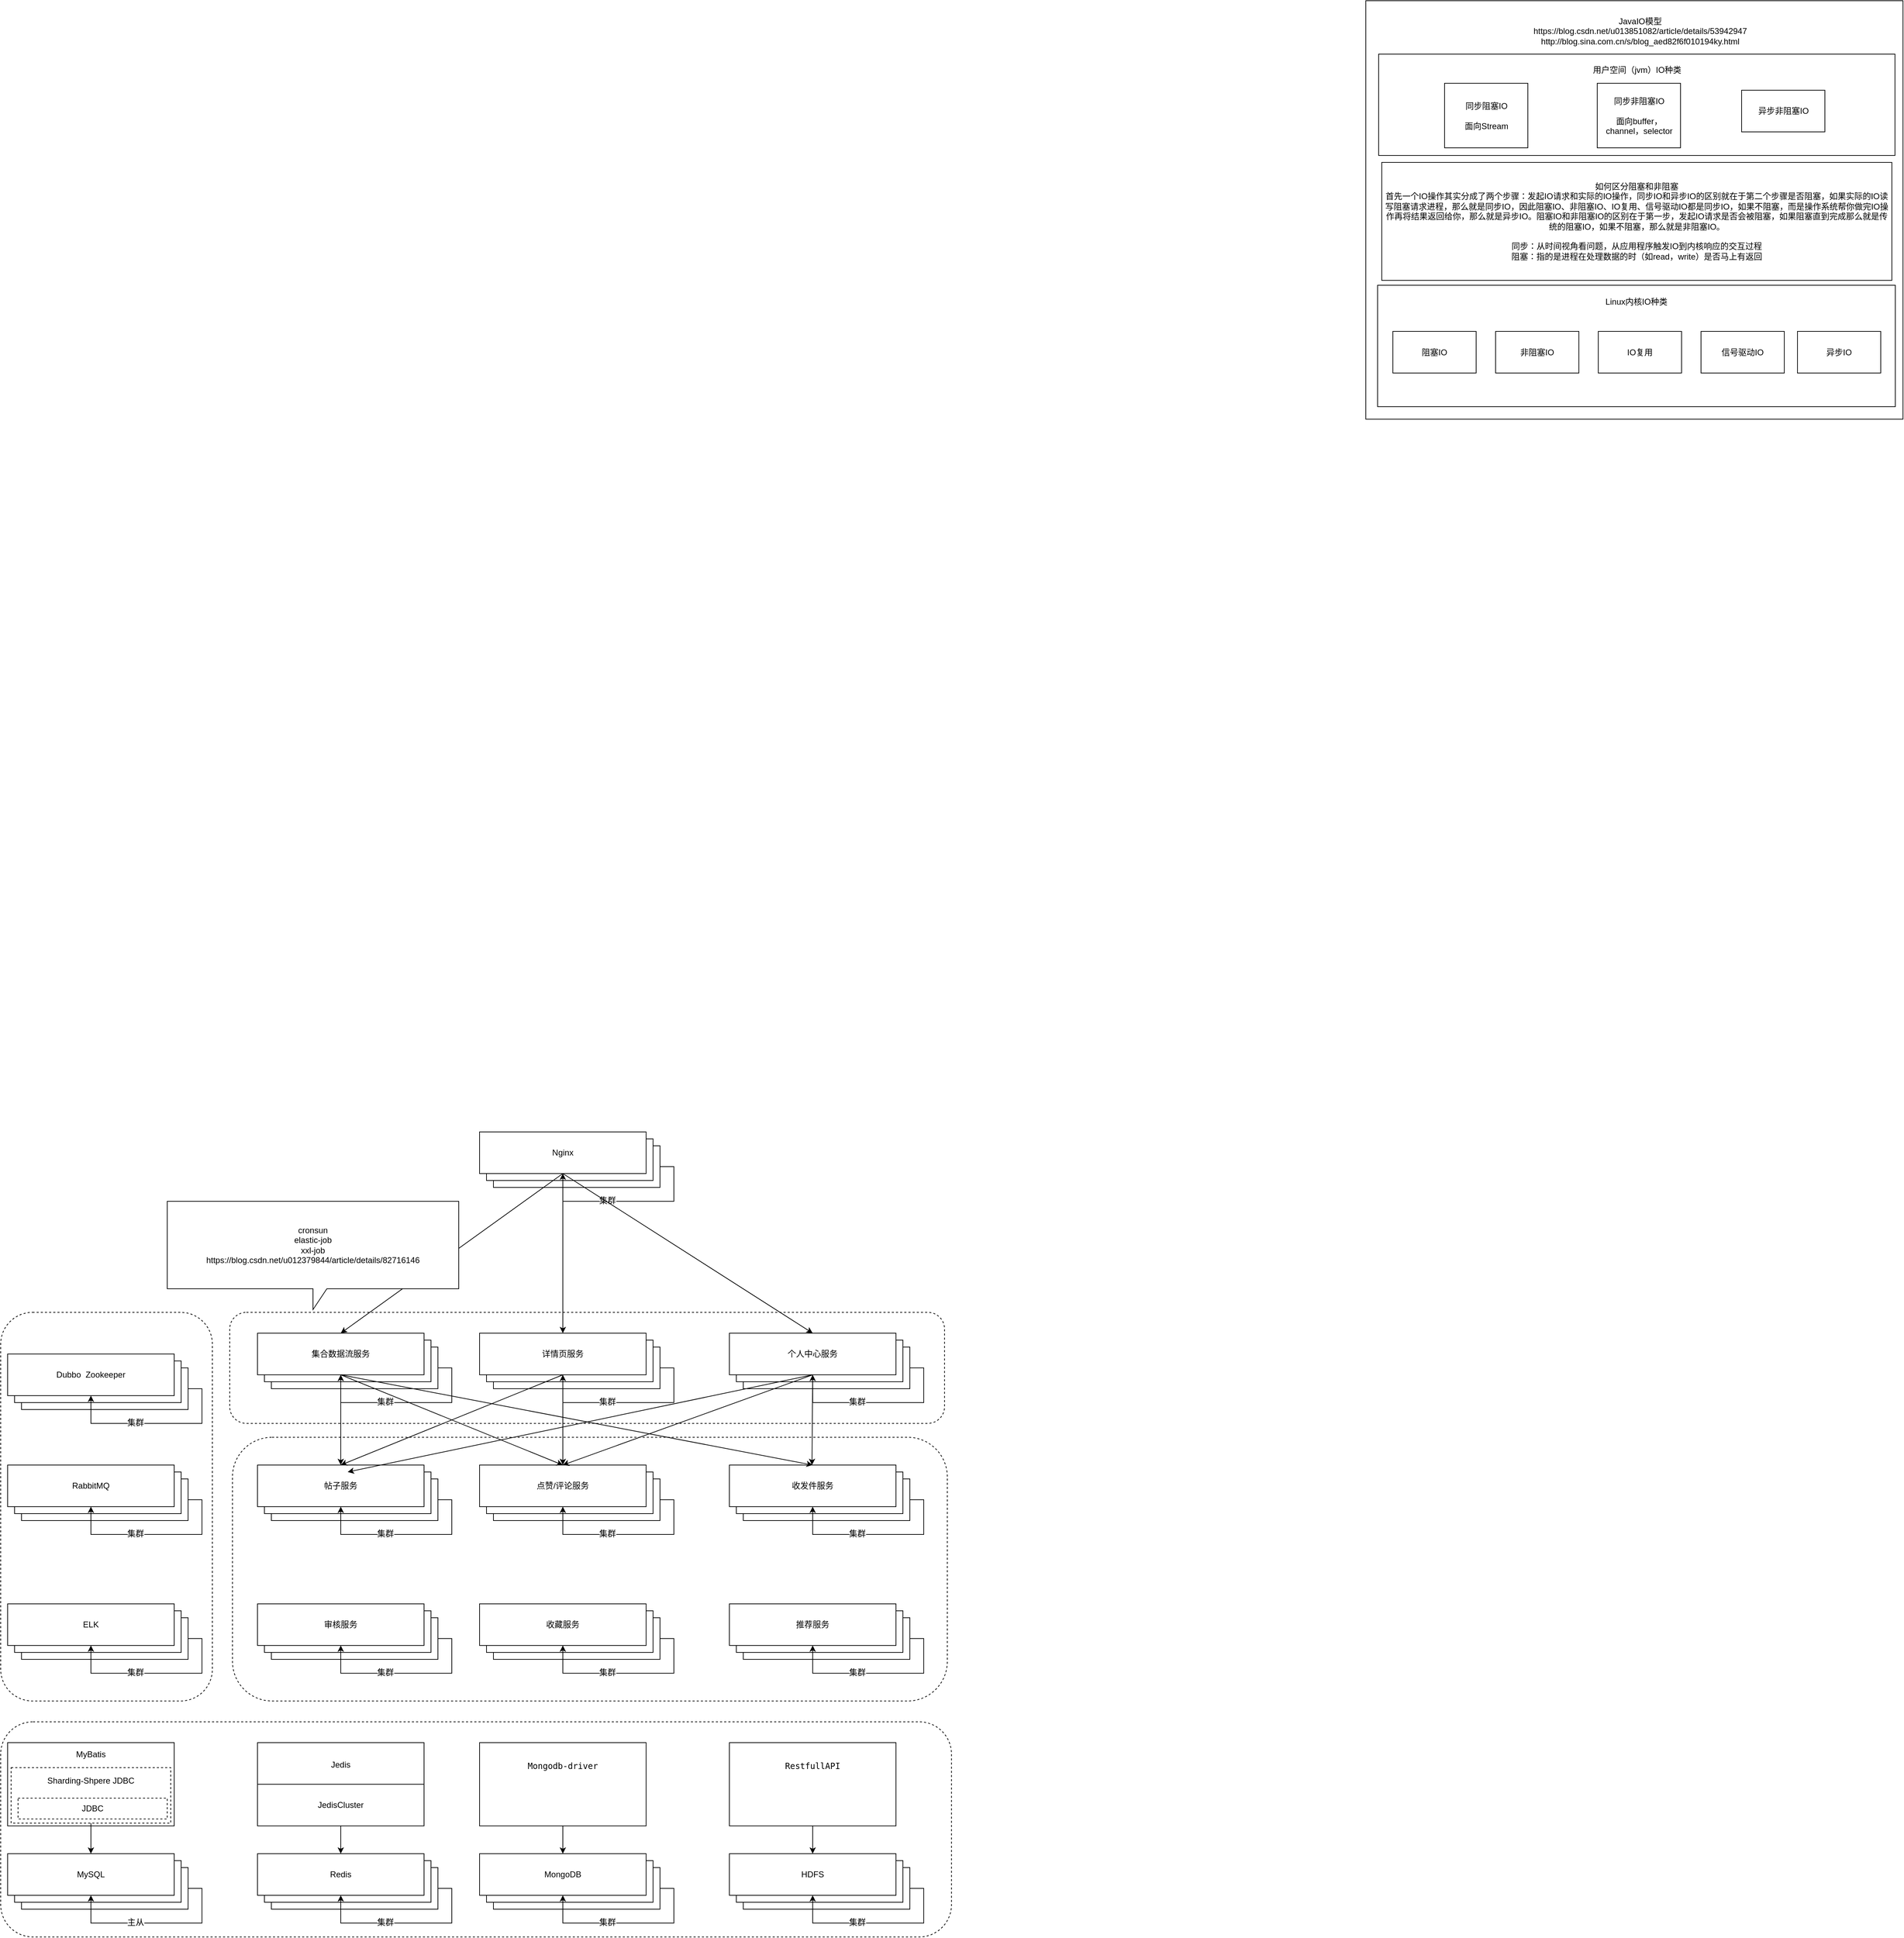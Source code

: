 <mxfile version="11.1.4" type="device"><diagram id="ErYk1C7J16shPg2j-KtX" name="Page-1"><mxGraphModel dx="1086" dy="3146" grid="1" gridSize="10" guides="1" tooltips="1" connect="1" arrows="1" fold="1" page="1" pageScale="1" pageWidth="827" pageHeight="1169" math="0" shadow="0"><root><mxCell id="0"/><mxCell id="1" parent="0"/><mxCell id="b_4ZJf_1FknoOkIlD_0T-1" value="" style="rounded=1;whiteSpace=wrap;html=1;dashed=1;" vertex="1" parent="1"><mxGeometry x="30" y="890" width="1370" height="310" as="geometry"/></mxCell><mxCell id="b_4ZJf_1FknoOkIlD_0T-2" value="" style="rounded=1;whiteSpace=wrap;html=1;dashed=1;" vertex="1" parent="1"><mxGeometry x="30" y="300" width="305" height="560" as="geometry"/></mxCell><mxCell id="b_4ZJf_1FknoOkIlD_0T-3" value="" style="rounded=1;whiteSpace=wrap;html=1;dashed=1;" vertex="1" parent="1"><mxGeometry x="364" y="480" width="1030" height="380" as="geometry"/></mxCell><mxCell id="b_4ZJf_1FknoOkIlD_0T-4" value="MyBatis&lt;br&gt;&lt;br&gt;&lt;br&gt;&lt;br&gt;&lt;br&gt;&lt;br&gt;&lt;br&gt;" style="rounded=0;whiteSpace=wrap;html=1;" vertex="1" parent="1"><mxGeometry x="40" y="920" width="240" height="120" as="geometry"/></mxCell><mxCell id="b_4ZJf_1FknoOkIlD_0T-5" value="" style="group" vertex="1" connectable="0" parent="1"><mxGeometry x="40" y="1080" width="260" height="80" as="geometry"/></mxCell><mxCell id="b_4ZJf_1FknoOkIlD_0T-6" value="" style="rounded=0;whiteSpace=wrap;html=1;" vertex="1" parent="b_4ZJf_1FknoOkIlD_0T-5"><mxGeometry x="20" y="20" width="240" height="60" as="geometry"/></mxCell><mxCell id="b_4ZJf_1FknoOkIlD_0T-7" value="" style="rounded=0;whiteSpace=wrap;html=1;" vertex="1" parent="b_4ZJf_1FknoOkIlD_0T-5"><mxGeometry x="10" y="10" width="240" height="60" as="geometry"/></mxCell><mxCell id="b_4ZJf_1FknoOkIlD_0T-8" value="MySQL&lt;br&gt;" style="rounded=0;whiteSpace=wrap;html=1;" vertex="1" parent="b_4ZJf_1FknoOkIlD_0T-5"><mxGeometry width="240" height="60" as="geometry"/></mxCell><mxCell id="b_4ZJf_1FknoOkIlD_0T-9" style="edgeStyle=orthogonalEdgeStyle;rounded=0;orthogonalLoop=1;jettySize=auto;html=1;exitX=1;exitY=0.5;exitDx=0;exitDy=0;entryX=0.5;entryY=1;entryDx=0;entryDy=0;" edge="1" parent="b_4ZJf_1FknoOkIlD_0T-5" source="b_4ZJf_1FknoOkIlD_0T-6" target="b_4ZJf_1FknoOkIlD_0T-8"><mxGeometry relative="1" as="geometry"><Array as="points"><mxPoint x="280" y="50"/><mxPoint x="280" y="100"/><mxPoint x="120" y="100"/></Array></mxGeometry></mxCell><mxCell id="b_4ZJf_1FknoOkIlD_0T-10" value="主从" style="text;html=1;resizable=0;points=[];align=center;verticalAlign=middle;labelBackgroundColor=#ffffff;" vertex="1" connectable="0" parent="b_4ZJf_1FknoOkIlD_0T-9"><mxGeometry x="0.234" y="-1" relative="1" as="geometry"><mxPoint as="offset"/></mxGeometry></mxCell><mxCell id="b_4ZJf_1FknoOkIlD_0T-11" style="edgeStyle=orthogonalEdgeStyle;rounded=0;orthogonalLoop=1;jettySize=auto;html=1;exitX=0.5;exitY=1;exitDx=0;exitDy=0;entryX=0.5;entryY=0;entryDx=0;entryDy=0;" edge="1" parent="1" source="b_4ZJf_1FknoOkIlD_0T-12" target="b_4ZJf_1FknoOkIlD_0T-8"><mxGeometry relative="1" as="geometry"/></mxCell><mxCell id="b_4ZJf_1FknoOkIlD_0T-12" value="Sharding-Shpere JDBC&lt;br&gt;&lt;br&gt;&lt;br&gt;&lt;br&gt;" style="rounded=0;whiteSpace=wrap;html=1;dashed=1;" vertex="1" parent="1"><mxGeometry x="45" y="956" width="230" height="80" as="geometry"/></mxCell><mxCell id="b_4ZJf_1FknoOkIlD_0T-13" value="" style="group" vertex="1" connectable="0" parent="1"><mxGeometry x="400" y="1080" width="260" height="80" as="geometry"/></mxCell><mxCell id="b_4ZJf_1FknoOkIlD_0T-14" value="" style="rounded=0;whiteSpace=wrap;html=1;" vertex="1" parent="b_4ZJf_1FknoOkIlD_0T-13"><mxGeometry x="20" y="20" width="240" height="60" as="geometry"/></mxCell><mxCell id="b_4ZJf_1FknoOkIlD_0T-15" value="" style="rounded=0;whiteSpace=wrap;html=1;" vertex="1" parent="b_4ZJf_1FknoOkIlD_0T-13"><mxGeometry x="10" y="10" width="240" height="60" as="geometry"/></mxCell><mxCell id="b_4ZJf_1FknoOkIlD_0T-16" value="Redis" style="rounded=0;whiteSpace=wrap;html=1;" vertex="1" parent="b_4ZJf_1FknoOkIlD_0T-13"><mxGeometry width="240" height="60" as="geometry"/></mxCell><mxCell id="b_4ZJf_1FknoOkIlD_0T-17" style="edgeStyle=orthogonalEdgeStyle;rounded=0;orthogonalLoop=1;jettySize=auto;html=1;exitX=1;exitY=0.5;exitDx=0;exitDy=0;entryX=0.5;entryY=1;entryDx=0;entryDy=0;" edge="1" parent="b_4ZJf_1FknoOkIlD_0T-13" source="b_4ZJf_1FknoOkIlD_0T-14" target="b_4ZJf_1FknoOkIlD_0T-16"><mxGeometry relative="1" as="geometry"><Array as="points"><mxPoint x="280" y="50"/><mxPoint x="280" y="100"/><mxPoint x="120" y="100"/></Array></mxGeometry></mxCell><mxCell id="b_4ZJf_1FknoOkIlD_0T-18" value="集群" style="text;html=1;resizable=0;points=[];align=center;verticalAlign=middle;labelBackgroundColor=#ffffff;" vertex="1" connectable="0" parent="b_4ZJf_1FknoOkIlD_0T-17"><mxGeometry x="0.234" y="-1" relative="1" as="geometry"><mxPoint as="offset"/></mxGeometry></mxCell><mxCell id="b_4ZJf_1FknoOkIlD_0T-19" value="" style="group" vertex="1" connectable="0" parent="1"><mxGeometry x="720" y="1080" width="260" height="80" as="geometry"/></mxCell><mxCell id="b_4ZJf_1FknoOkIlD_0T-20" value="" style="rounded=0;whiteSpace=wrap;html=1;" vertex="1" parent="b_4ZJf_1FknoOkIlD_0T-19"><mxGeometry x="20" y="20" width="240" height="60" as="geometry"/></mxCell><mxCell id="b_4ZJf_1FknoOkIlD_0T-21" value="" style="rounded=0;whiteSpace=wrap;html=1;" vertex="1" parent="b_4ZJf_1FknoOkIlD_0T-19"><mxGeometry x="10" y="10" width="240" height="60" as="geometry"/></mxCell><mxCell id="b_4ZJf_1FknoOkIlD_0T-22" value="MongoDB" style="rounded=0;whiteSpace=wrap;html=1;" vertex="1" parent="b_4ZJf_1FknoOkIlD_0T-19"><mxGeometry width="240" height="60" as="geometry"/></mxCell><mxCell id="b_4ZJf_1FknoOkIlD_0T-23" style="edgeStyle=orthogonalEdgeStyle;rounded=0;orthogonalLoop=1;jettySize=auto;html=1;exitX=1;exitY=0.5;exitDx=0;exitDy=0;entryX=0.5;entryY=1;entryDx=0;entryDy=0;" edge="1" parent="b_4ZJf_1FknoOkIlD_0T-19" source="b_4ZJf_1FknoOkIlD_0T-20" target="b_4ZJf_1FknoOkIlD_0T-22"><mxGeometry relative="1" as="geometry"><Array as="points"><mxPoint x="280" y="50"/><mxPoint x="280" y="100"/><mxPoint x="120" y="100"/></Array></mxGeometry></mxCell><mxCell id="b_4ZJf_1FknoOkIlD_0T-24" value="集群" style="text;html=1;resizable=0;points=[];align=center;verticalAlign=middle;labelBackgroundColor=#ffffff;" vertex="1" connectable="0" parent="b_4ZJf_1FknoOkIlD_0T-23"><mxGeometry x="0.234" y="-1" relative="1" as="geometry"><mxPoint as="offset"/></mxGeometry></mxCell><mxCell id="b_4ZJf_1FknoOkIlD_0T-25" style="edgeStyle=orthogonalEdgeStyle;rounded=0;orthogonalLoop=1;jettySize=auto;html=1;exitX=0.5;exitY=1;exitDx=0;exitDy=0;entryX=0.5;entryY=0;entryDx=0;entryDy=0;" edge="1" parent="1" source="b_4ZJf_1FknoOkIlD_0T-26" target="b_4ZJf_1FknoOkIlD_0T-16"><mxGeometry relative="1" as="geometry"/></mxCell><mxCell id="b_4ZJf_1FknoOkIlD_0T-26" value="Jedis&lt;br&gt;&lt;br&gt;&lt;br&gt;&lt;br&gt;&lt;br&gt;" style="rounded=0;whiteSpace=wrap;html=1;" vertex="1" parent="1"><mxGeometry x="400" y="920" width="240" height="120" as="geometry"/></mxCell><mxCell id="b_4ZJf_1FknoOkIlD_0T-27" style="edgeStyle=orthogonalEdgeStyle;rounded=0;orthogonalLoop=1;jettySize=auto;html=1;exitX=0.5;exitY=1;exitDx=0;exitDy=0;" edge="1" parent="1" source="b_4ZJf_1FknoOkIlD_0T-28" target="b_4ZJf_1FknoOkIlD_0T-22"><mxGeometry relative="1" as="geometry"/></mxCell><mxCell id="b_4ZJf_1FknoOkIlD_0T-28" value="&lt;pre&gt;Mongodb-driver&lt;/pre&gt;&lt;pre&gt;&lt;br&gt;&lt;/pre&gt;&lt;pre&gt;&lt;br&gt;&lt;/pre&gt;" style="rounded=0;whiteSpace=wrap;html=1;" vertex="1" parent="1"><mxGeometry x="720" y="920" width="240" height="120" as="geometry"/></mxCell><mxCell id="b_4ZJf_1FknoOkIlD_0T-29" value="" style="group" vertex="1" connectable="0" parent="1"><mxGeometry x="400" y="520" width="260" height="80" as="geometry"/></mxCell><mxCell id="b_4ZJf_1FknoOkIlD_0T-30" value="" style="rounded=0;whiteSpace=wrap;html=1;" vertex="1" parent="b_4ZJf_1FknoOkIlD_0T-29"><mxGeometry x="20" y="20" width="240" height="60" as="geometry"/></mxCell><mxCell id="b_4ZJf_1FknoOkIlD_0T-31" value="" style="rounded=0;whiteSpace=wrap;html=1;" vertex="1" parent="b_4ZJf_1FknoOkIlD_0T-29"><mxGeometry x="10" y="10" width="240" height="60" as="geometry"/></mxCell><mxCell id="b_4ZJf_1FknoOkIlD_0T-32" value="帖子服务" style="rounded=0;whiteSpace=wrap;html=1;" vertex="1" parent="b_4ZJf_1FknoOkIlD_0T-29"><mxGeometry width="240" height="60" as="geometry"/></mxCell><mxCell id="b_4ZJf_1FknoOkIlD_0T-33" style="edgeStyle=orthogonalEdgeStyle;rounded=0;orthogonalLoop=1;jettySize=auto;html=1;exitX=1;exitY=0.5;exitDx=0;exitDy=0;entryX=0.5;entryY=1;entryDx=0;entryDy=0;" edge="1" parent="b_4ZJf_1FknoOkIlD_0T-29" source="b_4ZJf_1FknoOkIlD_0T-30" target="b_4ZJf_1FknoOkIlD_0T-32"><mxGeometry relative="1" as="geometry"><Array as="points"><mxPoint x="280" y="50"/><mxPoint x="280" y="100"/><mxPoint x="120" y="100"/></Array></mxGeometry></mxCell><mxCell id="b_4ZJf_1FknoOkIlD_0T-34" value="集群" style="text;html=1;resizable=0;points=[];align=center;verticalAlign=middle;labelBackgroundColor=#ffffff;" vertex="1" connectable="0" parent="b_4ZJf_1FknoOkIlD_0T-33"><mxGeometry x="0.234" y="-1" relative="1" as="geometry"><mxPoint as="offset"/></mxGeometry></mxCell><mxCell id="b_4ZJf_1FknoOkIlD_0T-35" value="" style="group" vertex="1" connectable="0" parent="1"><mxGeometry x="400" y="720" width="260" height="80" as="geometry"/></mxCell><mxCell id="b_4ZJf_1FknoOkIlD_0T-36" value="" style="rounded=0;whiteSpace=wrap;html=1;" vertex="1" parent="b_4ZJf_1FknoOkIlD_0T-35"><mxGeometry x="20" y="20" width="240" height="60" as="geometry"/></mxCell><mxCell id="b_4ZJf_1FknoOkIlD_0T-37" value="" style="rounded=0;whiteSpace=wrap;html=1;" vertex="1" parent="b_4ZJf_1FknoOkIlD_0T-35"><mxGeometry x="10" y="10" width="240" height="60" as="geometry"/></mxCell><mxCell id="b_4ZJf_1FknoOkIlD_0T-38" value="审核服务" style="rounded=0;whiteSpace=wrap;html=1;" vertex="1" parent="b_4ZJf_1FknoOkIlD_0T-35"><mxGeometry width="240" height="60" as="geometry"/></mxCell><mxCell id="b_4ZJf_1FknoOkIlD_0T-39" style="edgeStyle=orthogonalEdgeStyle;rounded=0;orthogonalLoop=1;jettySize=auto;html=1;exitX=1;exitY=0.5;exitDx=0;exitDy=0;entryX=0.5;entryY=1;entryDx=0;entryDy=0;" edge="1" parent="b_4ZJf_1FknoOkIlD_0T-35" source="b_4ZJf_1FknoOkIlD_0T-36" target="b_4ZJf_1FknoOkIlD_0T-38"><mxGeometry relative="1" as="geometry"><Array as="points"><mxPoint x="280" y="50"/><mxPoint x="280" y="100"/><mxPoint x="120" y="100"/></Array></mxGeometry></mxCell><mxCell id="b_4ZJf_1FknoOkIlD_0T-40" value="集群" style="text;html=1;resizable=0;points=[];align=center;verticalAlign=middle;labelBackgroundColor=#ffffff;" vertex="1" connectable="0" parent="b_4ZJf_1FknoOkIlD_0T-39"><mxGeometry x="0.234" y="-1" relative="1" as="geometry"><mxPoint as="offset"/></mxGeometry></mxCell><mxCell id="b_4ZJf_1FknoOkIlD_0T-41" value="" style="group" vertex="1" connectable="0" parent="1"><mxGeometry x="720" y="520" width="260" height="80" as="geometry"/></mxCell><mxCell id="b_4ZJf_1FknoOkIlD_0T-42" value="" style="rounded=0;whiteSpace=wrap;html=1;" vertex="1" parent="b_4ZJf_1FknoOkIlD_0T-41"><mxGeometry x="20" y="20" width="240" height="60" as="geometry"/></mxCell><mxCell id="b_4ZJf_1FknoOkIlD_0T-43" value="" style="rounded=0;whiteSpace=wrap;html=1;" vertex="1" parent="b_4ZJf_1FknoOkIlD_0T-41"><mxGeometry x="10" y="10" width="240" height="60" as="geometry"/></mxCell><mxCell id="b_4ZJf_1FknoOkIlD_0T-44" value="点赞/评论服务" style="rounded=0;whiteSpace=wrap;html=1;" vertex="1" parent="b_4ZJf_1FknoOkIlD_0T-41"><mxGeometry width="240" height="60" as="geometry"/></mxCell><mxCell id="b_4ZJf_1FknoOkIlD_0T-45" style="edgeStyle=orthogonalEdgeStyle;rounded=0;orthogonalLoop=1;jettySize=auto;html=1;exitX=1;exitY=0.5;exitDx=0;exitDy=0;entryX=0.5;entryY=1;entryDx=0;entryDy=0;" edge="1" parent="b_4ZJf_1FknoOkIlD_0T-41" source="b_4ZJf_1FknoOkIlD_0T-42" target="b_4ZJf_1FknoOkIlD_0T-44"><mxGeometry relative="1" as="geometry"><Array as="points"><mxPoint x="280" y="50"/><mxPoint x="280" y="100"/><mxPoint x="120" y="100"/></Array></mxGeometry></mxCell><mxCell id="b_4ZJf_1FknoOkIlD_0T-46" value="集群" style="text;html=1;resizable=0;points=[];align=center;verticalAlign=middle;labelBackgroundColor=#ffffff;" vertex="1" connectable="0" parent="b_4ZJf_1FknoOkIlD_0T-45"><mxGeometry x="0.234" y="-1" relative="1" as="geometry"><mxPoint as="offset"/></mxGeometry></mxCell><mxCell id="b_4ZJf_1FknoOkIlD_0T-47" value="" style="group" vertex="1" connectable="0" parent="1"><mxGeometry x="40" y="520" width="260" height="80" as="geometry"/></mxCell><mxCell id="b_4ZJf_1FknoOkIlD_0T-48" value="" style="rounded=0;whiteSpace=wrap;html=1;" vertex="1" parent="b_4ZJf_1FknoOkIlD_0T-47"><mxGeometry x="20" y="20" width="240" height="60" as="geometry"/></mxCell><mxCell id="b_4ZJf_1FknoOkIlD_0T-49" value="" style="rounded=0;whiteSpace=wrap;html=1;" vertex="1" parent="b_4ZJf_1FknoOkIlD_0T-47"><mxGeometry x="10" y="10" width="240" height="60" as="geometry"/></mxCell><mxCell id="b_4ZJf_1FknoOkIlD_0T-50" value="RabbitMQ" style="rounded=0;whiteSpace=wrap;html=1;" vertex="1" parent="b_4ZJf_1FknoOkIlD_0T-47"><mxGeometry width="240" height="60" as="geometry"/></mxCell><mxCell id="b_4ZJf_1FknoOkIlD_0T-51" style="edgeStyle=orthogonalEdgeStyle;rounded=0;orthogonalLoop=1;jettySize=auto;html=1;exitX=1;exitY=0.5;exitDx=0;exitDy=0;entryX=0.5;entryY=1;entryDx=0;entryDy=0;" edge="1" parent="b_4ZJf_1FknoOkIlD_0T-47" source="b_4ZJf_1FknoOkIlD_0T-48" target="b_4ZJf_1FknoOkIlD_0T-50"><mxGeometry relative="1" as="geometry"><Array as="points"><mxPoint x="280" y="50"/><mxPoint x="280" y="100"/><mxPoint x="120" y="100"/></Array></mxGeometry></mxCell><mxCell id="b_4ZJf_1FknoOkIlD_0T-52" value="集群" style="text;html=1;resizable=0;points=[];align=center;verticalAlign=middle;labelBackgroundColor=#ffffff;" vertex="1" connectable="0" parent="b_4ZJf_1FknoOkIlD_0T-51"><mxGeometry x="0.234" y="-1" relative="1" as="geometry"><mxPoint as="offset"/></mxGeometry></mxCell><mxCell id="b_4ZJf_1FknoOkIlD_0T-53" value="" style="group" vertex="1" connectable="0" parent="1"><mxGeometry x="40" y="360" width="260" height="80" as="geometry"/></mxCell><mxCell id="b_4ZJf_1FknoOkIlD_0T-54" value="" style="rounded=0;whiteSpace=wrap;html=1;" vertex="1" parent="b_4ZJf_1FknoOkIlD_0T-53"><mxGeometry x="20" y="20" width="240" height="60" as="geometry"/></mxCell><mxCell id="b_4ZJf_1FknoOkIlD_0T-55" value="" style="rounded=0;whiteSpace=wrap;html=1;" vertex="1" parent="b_4ZJf_1FknoOkIlD_0T-53"><mxGeometry x="10" y="10" width="240" height="60" as="geometry"/></mxCell><mxCell id="b_4ZJf_1FknoOkIlD_0T-56" value="Dubbo &amp;nbsp;Zookeeper" style="rounded=0;whiteSpace=wrap;html=1;" vertex="1" parent="b_4ZJf_1FknoOkIlD_0T-53"><mxGeometry width="240" height="60" as="geometry"/></mxCell><mxCell id="b_4ZJf_1FknoOkIlD_0T-57" style="edgeStyle=orthogonalEdgeStyle;rounded=0;orthogonalLoop=1;jettySize=auto;html=1;exitX=1;exitY=0.5;exitDx=0;exitDy=0;entryX=0.5;entryY=1;entryDx=0;entryDy=0;" edge="1" parent="b_4ZJf_1FknoOkIlD_0T-53" source="b_4ZJf_1FknoOkIlD_0T-54" target="b_4ZJf_1FknoOkIlD_0T-56"><mxGeometry relative="1" as="geometry"><Array as="points"><mxPoint x="280" y="50"/><mxPoint x="280" y="100"/><mxPoint x="120" y="100"/></Array></mxGeometry></mxCell><mxCell id="b_4ZJf_1FknoOkIlD_0T-58" value="集群" style="text;html=1;resizable=0;points=[];align=center;verticalAlign=middle;labelBackgroundColor=#ffffff;" vertex="1" connectable="0" parent="b_4ZJf_1FknoOkIlD_0T-57"><mxGeometry x="0.234" y="-1" relative="1" as="geometry"><mxPoint as="offset"/></mxGeometry></mxCell><mxCell id="b_4ZJf_1FknoOkIlD_0T-59" value="" style="group" vertex="1" connectable="0" parent="1"><mxGeometry x="40" y="720" width="260" height="80" as="geometry"/></mxCell><mxCell id="b_4ZJf_1FknoOkIlD_0T-60" value="" style="rounded=0;whiteSpace=wrap;html=1;" vertex="1" parent="b_4ZJf_1FknoOkIlD_0T-59"><mxGeometry x="20" y="20" width="240" height="60" as="geometry"/></mxCell><mxCell id="b_4ZJf_1FknoOkIlD_0T-61" value="" style="rounded=0;whiteSpace=wrap;html=1;" vertex="1" parent="b_4ZJf_1FknoOkIlD_0T-59"><mxGeometry x="10" y="10" width="240" height="60" as="geometry"/></mxCell><mxCell id="b_4ZJf_1FknoOkIlD_0T-62" value="ELK" style="rounded=0;whiteSpace=wrap;html=1;" vertex="1" parent="b_4ZJf_1FknoOkIlD_0T-59"><mxGeometry width="240" height="60" as="geometry"/></mxCell><mxCell id="b_4ZJf_1FknoOkIlD_0T-63" style="edgeStyle=orthogonalEdgeStyle;rounded=0;orthogonalLoop=1;jettySize=auto;html=1;exitX=1;exitY=0.5;exitDx=0;exitDy=0;entryX=0.5;entryY=1;entryDx=0;entryDy=0;" edge="1" parent="b_4ZJf_1FknoOkIlD_0T-59" source="b_4ZJf_1FknoOkIlD_0T-60" target="b_4ZJf_1FknoOkIlD_0T-62"><mxGeometry relative="1" as="geometry"><Array as="points"><mxPoint x="280" y="50"/><mxPoint x="280" y="100"/><mxPoint x="120" y="100"/></Array></mxGeometry></mxCell><mxCell id="b_4ZJf_1FknoOkIlD_0T-64" value="集群" style="text;html=1;resizable=0;points=[];align=center;verticalAlign=middle;labelBackgroundColor=#ffffff;" vertex="1" connectable="0" parent="b_4ZJf_1FknoOkIlD_0T-63"><mxGeometry x="0.234" y="-1" relative="1" as="geometry"><mxPoint as="offset"/></mxGeometry></mxCell><mxCell id="b_4ZJf_1FknoOkIlD_0T-65" value="" style="group" vertex="1" connectable="0" parent="1"><mxGeometry x="720" y="40" width="260" height="80" as="geometry"/></mxCell><mxCell id="b_4ZJf_1FknoOkIlD_0T-66" value="" style="rounded=0;whiteSpace=wrap;html=1;" vertex="1" parent="b_4ZJf_1FknoOkIlD_0T-65"><mxGeometry x="20" y="20" width="240" height="60" as="geometry"/></mxCell><mxCell id="b_4ZJf_1FknoOkIlD_0T-67" value="" style="rounded=0;whiteSpace=wrap;html=1;" vertex="1" parent="b_4ZJf_1FknoOkIlD_0T-65"><mxGeometry x="10" y="10" width="240" height="60" as="geometry"/></mxCell><mxCell id="b_4ZJf_1FknoOkIlD_0T-68" value="Nginx" style="rounded=0;whiteSpace=wrap;html=1;" vertex="1" parent="b_4ZJf_1FknoOkIlD_0T-65"><mxGeometry width="240" height="60" as="geometry"/></mxCell><mxCell id="b_4ZJf_1FknoOkIlD_0T-69" style="edgeStyle=orthogonalEdgeStyle;rounded=0;orthogonalLoop=1;jettySize=auto;html=1;exitX=1;exitY=0.5;exitDx=0;exitDy=0;entryX=0.5;entryY=1;entryDx=0;entryDy=0;" edge="1" parent="b_4ZJf_1FknoOkIlD_0T-65" source="b_4ZJf_1FknoOkIlD_0T-66" target="b_4ZJf_1FknoOkIlD_0T-68"><mxGeometry relative="1" as="geometry"><Array as="points"><mxPoint x="280" y="50"/><mxPoint x="280" y="100"/><mxPoint x="120" y="100"/></Array></mxGeometry></mxCell><mxCell id="b_4ZJf_1FknoOkIlD_0T-70" value="集群" style="text;html=1;resizable=0;points=[];align=center;verticalAlign=middle;labelBackgroundColor=#ffffff;" vertex="1" connectable="0" parent="b_4ZJf_1FknoOkIlD_0T-69"><mxGeometry x="0.234" y="-1" relative="1" as="geometry"><mxPoint as="offset"/></mxGeometry></mxCell><mxCell id="b_4ZJf_1FknoOkIlD_0T-71" value="" style="group" vertex="1" connectable="0" parent="1"><mxGeometry x="1080" y="720" width="260" height="80" as="geometry"/></mxCell><mxCell id="b_4ZJf_1FknoOkIlD_0T-72" value="" style="rounded=0;whiteSpace=wrap;html=1;" vertex="1" parent="b_4ZJf_1FknoOkIlD_0T-71"><mxGeometry x="20" y="20" width="240" height="60" as="geometry"/></mxCell><mxCell id="b_4ZJf_1FknoOkIlD_0T-73" value="" style="rounded=0;whiteSpace=wrap;html=1;" vertex="1" parent="b_4ZJf_1FknoOkIlD_0T-71"><mxGeometry x="10" y="10" width="240" height="60" as="geometry"/></mxCell><mxCell id="b_4ZJf_1FknoOkIlD_0T-74" value="推荐服务" style="rounded=0;whiteSpace=wrap;html=1;" vertex="1" parent="b_4ZJf_1FknoOkIlD_0T-71"><mxGeometry width="240" height="60" as="geometry"/></mxCell><mxCell id="b_4ZJf_1FknoOkIlD_0T-75" style="edgeStyle=orthogonalEdgeStyle;rounded=0;orthogonalLoop=1;jettySize=auto;html=1;exitX=1;exitY=0.5;exitDx=0;exitDy=0;entryX=0.5;entryY=1;entryDx=0;entryDy=0;" edge="1" parent="b_4ZJf_1FknoOkIlD_0T-71" source="b_4ZJf_1FknoOkIlD_0T-72" target="b_4ZJf_1FknoOkIlD_0T-74"><mxGeometry relative="1" as="geometry"><Array as="points"><mxPoint x="280" y="50"/><mxPoint x="280" y="100"/><mxPoint x="120" y="100"/></Array></mxGeometry></mxCell><mxCell id="b_4ZJf_1FknoOkIlD_0T-76" value="集群" style="text;html=1;resizable=0;points=[];align=center;verticalAlign=middle;labelBackgroundColor=#ffffff;" vertex="1" connectable="0" parent="b_4ZJf_1FknoOkIlD_0T-75"><mxGeometry x="0.234" y="-1" relative="1" as="geometry"><mxPoint as="offset"/></mxGeometry></mxCell><mxCell id="b_4ZJf_1FknoOkIlD_0T-77" value="" style="group;fillColor=#ffffff;" vertex="1" connectable="0" parent="1"><mxGeometry x="1080" y="520" width="260" height="80" as="geometry"/></mxCell><mxCell id="b_4ZJf_1FknoOkIlD_0T-78" value="" style="rounded=0;whiteSpace=wrap;html=1;" vertex="1" parent="b_4ZJf_1FknoOkIlD_0T-77"><mxGeometry x="20" y="20" width="240" height="60" as="geometry"/></mxCell><mxCell id="b_4ZJf_1FknoOkIlD_0T-79" value="" style="rounded=0;whiteSpace=wrap;html=1;" vertex="1" parent="b_4ZJf_1FknoOkIlD_0T-77"><mxGeometry x="10" y="10" width="240" height="60" as="geometry"/></mxCell><mxCell id="b_4ZJf_1FknoOkIlD_0T-80" value="收发件服务" style="rounded=0;whiteSpace=wrap;html=1;" vertex="1" parent="b_4ZJf_1FknoOkIlD_0T-77"><mxGeometry width="240" height="60" as="geometry"/></mxCell><mxCell id="b_4ZJf_1FknoOkIlD_0T-81" style="edgeStyle=orthogonalEdgeStyle;rounded=0;orthogonalLoop=1;jettySize=auto;html=1;exitX=1;exitY=0.5;exitDx=0;exitDy=0;entryX=0.5;entryY=1;entryDx=0;entryDy=0;" edge="1" parent="b_4ZJf_1FknoOkIlD_0T-77" source="b_4ZJf_1FknoOkIlD_0T-78" target="b_4ZJf_1FknoOkIlD_0T-80"><mxGeometry relative="1" as="geometry"><Array as="points"><mxPoint x="280" y="50"/><mxPoint x="280" y="100"/><mxPoint x="120" y="100"/></Array></mxGeometry></mxCell><mxCell id="b_4ZJf_1FknoOkIlD_0T-82" value="集群" style="text;html=1;resizable=0;points=[];align=center;verticalAlign=middle;labelBackgroundColor=#ffffff;" vertex="1" connectable="0" parent="b_4ZJf_1FknoOkIlD_0T-81"><mxGeometry x="0.234" y="-1" relative="1" as="geometry"><mxPoint as="offset"/></mxGeometry></mxCell><mxCell id="b_4ZJf_1FknoOkIlD_0T-83" value="" style="group" vertex="1" connectable="0" parent="1"><mxGeometry x="1080" y="1080" width="260" height="80" as="geometry"/></mxCell><mxCell id="b_4ZJf_1FknoOkIlD_0T-84" value="" style="rounded=0;whiteSpace=wrap;html=1;" vertex="1" parent="b_4ZJf_1FknoOkIlD_0T-83"><mxGeometry x="20" y="20" width="240" height="60" as="geometry"/></mxCell><mxCell id="b_4ZJf_1FknoOkIlD_0T-85" value="" style="rounded=0;whiteSpace=wrap;html=1;" vertex="1" parent="b_4ZJf_1FknoOkIlD_0T-83"><mxGeometry x="10" y="10" width="240" height="60" as="geometry"/></mxCell><mxCell id="b_4ZJf_1FknoOkIlD_0T-86" value="HDFS" style="rounded=0;whiteSpace=wrap;html=1;" vertex="1" parent="b_4ZJf_1FknoOkIlD_0T-83"><mxGeometry width="240" height="60" as="geometry"/></mxCell><mxCell id="b_4ZJf_1FknoOkIlD_0T-87" style="edgeStyle=orthogonalEdgeStyle;rounded=0;orthogonalLoop=1;jettySize=auto;html=1;exitX=1;exitY=0.5;exitDx=0;exitDy=0;entryX=0.5;entryY=1;entryDx=0;entryDy=0;" edge="1" parent="b_4ZJf_1FknoOkIlD_0T-83" source="b_4ZJf_1FknoOkIlD_0T-84" target="b_4ZJf_1FknoOkIlD_0T-86"><mxGeometry relative="1" as="geometry"><Array as="points"><mxPoint x="280" y="50"/><mxPoint x="280" y="100"/><mxPoint x="120" y="100"/></Array></mxGeometry></mxCell><mxCell id="b_4ZJf_1FknoOkIlD_0T-88" value="集群" style="text;html=1;resizable=0;points=[];align=center;verticalAlign=middle;labelBackgroundColor=#ffffff;" vertex="1" connectable="0" parent="b_4ZJf_1FknoOkIlD_0T-87"><mxGeometry x="0.234" y="-1" relative="1" as="geometry"><mxPoint as="offset"/></mxGeometry></mxCell><mxCell id="b_4ZJf_1FknoOkIlD_0T-89" style="edgeStyle=orthogonalEdgeStyle;rounded=0;orthogonalLoop=1;jettySize=auto;html=1;exitX=0.5;exitY=1;exitDx=0;exitDy=0;entryX=0.5;entryY=0;entryDx=0;entryDy=0;" edge="1" parent="1" source="b_4ZJf_1FknoOkIlD_0T-90" target="b_4ZJf_1FknoOkIlD_0T-86"><mxGeometry relative="1" as="geometry"/></mxCell><mxCell id="b_4ZJf_1FknoOkIlD_0T-90" value="&lt;pre&gt;RestfullAPI&lt;/pre&gt;&lt;pre&gt;&lt;br&gt;&lt;/pre&gt;&lt;pre&gt;&lt;br&gt;&lt;/pre&gt;" style="rounded=0;whiteSpace=wrap;html=1;" vertex="1" parent="1"><mxGeometry x="1080" y="920" width="240" height="120" as="geometry"/></mxCell><mxCell id="b_4ZJf_1FknoOkIlD_0T-91" value="" style="group" vertex="1" connectable="0" parent="1"><mxGeometry x="720" y="720" width="260" height="80" as="geometry"/></mxCell><mxCell id="b_4ZJf_1FknoOkIlD_0T-92" value="" style="rounded=0;whiteSpace=wrap;html=1;" vertex="1" parent="b_4ZJf_1FknoOkIlD_0T-91"><mxGeometry x="20" y="20" width="240" height="60" as="geometry"/></mxCell><mxCell id="b_4ZJf_1FknoOkIlD_0T-93" value="" style="rounded=0;whiteSpace=wrap;html=1;" vertex="1" parent="b_4ZJf_1FknoOkIlD_0T-91"><mxGeometry x="10" y="10" width="240" height="60" as="geometry"/></mxCell><mxCell id="b_4ZJf_1FknoOkIlD_0T-94" value="收藏服务" style="rounded=0;whiteSpace=wrap;html=1;" vertex="1" parent="b_4ZJf_1FknoOkIlD_0T-91"><mxGeometry width="240" height="60" as="geometry"/></mxCell><mxCell id="b_4ZJf_1FknoOkIlD_0T-95" style="edgeStyle=orthogonalEdgeStyle;rounded=0;orthogonalLoop=1;jettySize=auto;html=1;exitX=1;exitY=0.5;exitDx=0;exitDy=0;entryX=0.5;entryY=1;entryDx=0;entryDy=0;" edge="1" parent="b_4ZJf_1FknoOkIlD_0T-91" source="b_4ZJf_1FknoOkIlD_0T-92" target="b_4ZJf_1FknoOkIlD_0T-94"><mxGeometry relative="1" as="geometry"><Array as="points"><mxPoint x="280" y="50"/><mxPoint x="280" y="100"/><mxPoint x="120" y="100"/></Array></mxGeometry></mxCell><mxCell id="b_4ZJf_1FknoOkIlD_0T-96" value="集群" style="text;html=1;resizable=0;points=[];align=center;verticalAlign=middle;labelBackgroundColor=#ffffff;" vertex="1" connectable="0" parent="b_4ZJf_1FknoOkIlD_0T-95"><mxGeometry x="0.234" y="-1" relative="1" as="geometry"><mxPoint as="offset"/></mxGeometry></mxCell><mxCell id="b_4ZJf_1FknoOkIlD_0T-97" value="" style="rounded=1;whiteSpace=wrap;html=1;dashed=1;" vertex="1" parent="1"><mxGeometry x="360" y="300" width="1030" height="160" as="geometry"/></mxCell><mxCell id="b_4ZJf_1FknoOkIlD_0T-98" value="" style="group" vertex="1" connectable="0" parent="1"><mxGeometry x="400" y="330" width="260" height="80" as="geometry"/></mxCell><mxCell id="b_4ZJf_1FknoOkIlD_0T-99" value="" style="rounded=0;whiteSpace=wrap;html=1;" vertex="1" parent="b_4ZJf_1FknoOkIlD_0T-98"><mxGeometry x="20" y="20" width="240" height="60" as="geometry"/></mxCell><mxCell id="b_4ZJf_1FknoOkIlD_0T-100" value="" style="rounded=0;whiteSpace=wrap;html=1;" vertex="1" parent="b_4ZJf_1FknoOkIlD_0T-98"><mxGeometry x="10" y="10" width="240" height="60" as="geometry"/></mxCell><mxCell id="b_4ZJf_1FknoOkIlD_0T-101" value="集合数据流服务" style="rounded=0;whiteSpace=wrap;html=1;" vertex="1" parent="b_4ZJf_1FknoOkIlD_0T-98"><mxGeometry width="240" height="60" as="geometry"/></mxCell><mxCell id="b_4ZJf_1FknoOkIlD_0T-102" style="edgeStyle=orthogonalEdgeStyle;rounded=0;orthogonalLoop=1;jettySize=auto;html=1;exitX=1;exitY=0.5;exitDx=0;exitDy=0;entryX=0.5;entryY=1;entryDx=0;entryDy=0;" edge="1" parent="b_4ZJf_1FknoOkIlD_0T-98" source="b_4ZJf_1FknoOkIlD_0T-99" target="b_4ZJf_1FknoOkIlD_0T-101"><mxGeometry relative="1" as="geometry"><Array as="points"><mxPoint x="280" y="50"/><mxPoint x="280" y="100"/><mxPoint x="120" y="100"/></Array></mxGeometry></mxCell><mxCell id="b_4ZJf_1FknoOkIlD_0T-103" value="集群" style="text;html=1;resizable=0;points=[];align=center;verticalAlign=middle;labelBackgroundColor=#ffffff;" vertex="1" connectable="0" parent="b_4ZJf_1FknoOkIlD_0T-102"><mxGeometry x="0.234" y="-1" relative="1" as="geometry"><mxPoint as="offset"/></mxGeometry></mxCell><mxCell id="b_4ZJf_1FknoOkIlD_0T-104" value="" style="group" vertex="1" connectable="0" parent="1"><mxGeometry x="720" y="330" width="260" height="80" as="geometry"/></mxCell><mxCell id="b_4ZJf_1FknoOkIlD_0T-105" value="" style="rounded=0;whiteSpace=wrap;html=1;" vertex="1" parent="b_4ZJf_1FknoOkIlD_0T-104"><mxGeometry x="20" y="20" width="240" height="60" as="geometry"/></mxCell><mxCell id="b_4ZJf_1FknoOkIlD_0T-106" value="" style="rounded=0;whiteSpace=wrap;html=1;" vertex="1" parent="b_4ZJf_1FknoOkIlD_0T-104"><mxGeometry x="10" y="10" width="240" height="60" as="geometry"/></mxCell><mxCell id="b_4ZJf_1FknoOkIlD_0T-107" value="详情页服务" style="rounded=0;whiteSpace=wrap;html=1;" vertex="1" parent="b_4ZJf_1FknoOkIlD_0T-104"><mxGeometry width="240" height="60" as="geometry"/></mxCell><mxCell id="b_4ZJf_1FknoOkIlD_0T-108" style="edgeStyle=orthogonalEdgeStyle;rounded=0;orthogonalLoop=1;jettySize=auto;html=1;exitX=1;exitY=0.5;exitDx=0;exitDy=0;entryX=0.5;entryY=1;entryDx=0;entryDy=0;" edge="1" parent="b_4ZJf_1FknoOkIlD_0T-104" source="b_4ZJf_1FknoOkIlD_0T-105" target="b_4ZJf_1FknoOkIlD_0T-107"><mxGeometry relative="1" as="geometry"><Array as="points"><mxPoint x="280" y="50"/><mxPoint x="280" y="100"/><mxPoint x="120" y="100"/></Array></mxGeometry></mxCell><mxCell id="b_4ZJf_1FknoOkIlD_0T-109" value="集群" style="text;html=1;resizable=0;points=[];align=center;verticalAlign=middle;labelBackgroundColor=#ffffff;" vertex="1" connectable="0" parent="b_4ZJf_1FknoOkIlD_0T-108"><mxGeometry x="0.234" y="-1" relative="1" as="geometry"><mxPoint as="offset"/></mxGeometry></mxCell><mxCell id="b_4ZJf_1FknoOkIlD_0T-110" value="" style="group" vertex="1" connectable="0" parent="1"><mxGeometry x="1080" y="330" width="260" height="80" as="geometry"/></mxCell><mxCell id="b_4ZJf_1FknoOkIlD_0T-111" value="" style="rounded=0;whiteSpace=wrap;html=1;" vertex="1" parent="b_4ZJf_1FknoOkIlD_0T-110"><mxGeometry x="20" y="20" width="240" height="60" as="geometry"/></mxCell><mxCell id="b_4ZJf_1FknoOkIlD_0T-112" value="" style="rounded=0;whiteSpace=wrap;html=1;" vertex="1" parent="b_4ZJf_1FknoOkIlD_0T-110"><mxGeometry x="10" y="10" width="240" height="60" as="geometry"/></mxCell><mxCell id="b_4ZJf_1FknoOkIlD_0T-113" value="个人中心服务" style="rounded=0;whiteSpace=wrap;html=1;" vertex="1" parent="b_4ZJf_1FknoOkIlD_0T-110"><mxGeometry width="240" height="60" as="geometry"/></mxCell><mxCell id="b_4ZJf_1FknoOkIlD_0T-114" style="edgeStyle=orthogonalEdgeStyle;rounded=0;orthogonalLoop=1;jettySize=auto;html=1;exitX=1;exitY=0.5;exitDx=0;exitDy=0;entryX=0.5;entryY=1;entryDx=0;entryDy=0;" edge="1" parent="b_4ZJf_1FknoOkIlD_0T-110" source="b_4ZJf_1FknoOkIlD_0T-111" target="b_4ZJf_1FknoOkIlD_0T-113"><mxGeometry relative="1" as="geometry"><Array as="points"><mxPoint x="280" y="50"/><mxPoint x="280" y="100"/><mxPoint x="120" y="100"/></Array></mxGeometry></mxCell><mxCell id="b_4ZJf_1FknoOkIlD_0T-115" value="集群" style="text;html=1;resizable=0;points=[];align=center;verticalAlign=middle;labelBackgroundColor=#ffffff;" vertex="1" connectable="0" parent="b_4ZJf_1FknoOkIlD_0T-114"><mxGeometry x="0.234" y="-1" relative="1" as="geometry"><mxPoint as="offset"/></mxGeometry></mxCell><mxCell id="b_4ZJf_1FknoOkIlD_0T-116" value="" style="endArrow=classic;html=1;entryX=0.5;entryY=0;entryDx=0;entryDy=0;" edge="1" parent="b_4ZJf_1FknoOkIlD_0T-110"><mxGeometry width="50" height="50" relative="1" as="geometry"><mxPoint x="120" y="60" as="sourcePoint"/><mxPoint x="119" y="190" as="targetPoint"/></mxGeometry></mxCell><mxCell id="b_4ZJf_1FknoOkIlD_0T-117" value="" style="endArrow=classic;html=1;exitX=0.5;exitY=1;exitDx=0;exitDy=0;entryX=0.5;entryY=0;entryDx=0;entryDy=0;" edge="1" parent="1" source="b_4ZJf_1FknoOkIlD_0T-68" target="b_4ZJf_1FknoOkIlD_0T-101"><mxGeometry width="50" height="50" relative="1" as="geometry"><mxPoint x="460" y="220" as="sourcePoint"/><mxPoint x="510" y="170" as="targetPoint"/></mxGeometry></mxCell><mxCell id="b_4ZJf_1FknoOkIlD_0T-118" value="" style="endArrow=classic;html=1;exitX=0.5;exitY=1;exitDx=0;exitDy=0;entryX=0.5;entryY=0;entryDx=0;entryDy=0;" edge="1" parent="1" source="b_4ZJf_1FknoOkIlD_0T-68" target="b_4ZJf_1FknoOkIlD_0T-107"><mxGeometry width="50" height="50" relative="1" as="geometry"><mxPoint x="850" y="110" as="sourcePoint"/><mxPoint x="530" y="340" as="targetPoint"/></mxGeometry></mxCell><mxCell id="b_4ZJf_1FknoOkIlD_0T-119" value="" style="endArrow=classic;html=1;exitX=0.5;exitY=1;exitDx=0;exitDy=0;entryX=0.5;entryY=0;entryDx=0;entryDy=0;" edge="1" parent="1" source="b_4ZJf_1FknoOkIlD_0T-68" target="b_4ZJf_1FknoOkIlD_0T-113"><mxGeometry width="50" height="50" relative="1" as="geometry"><mxPoint x="850" y="110" as="sourcePoint"/><mxPoint x="850" y="340" as="targetPoint"/></mxGeometry></mxCell><mxCell id="b_4ZJf_1FknoOkIlD_0T-120" value="" style="endArrow=classic;html=1;exitX=0.5;exitY=1;exitDx=0;exitDy=0;entryX=0.5;entryY=0;entryDx=0;entryDy=0;" edge="1" parent="1" source="b_4ZJf_1FknoOkIlD_0T-101" target="b_4ZJf_1FknoOkIlD_0T-32"><mxGeometry width="50" height="50" relative="1" as="geometry"><mxPoint x="850" y="110" as="sourcePoint"/><mxPoint x="530" y="340" as="targetPoint"/></mxGeometry></mxCell><mxCell id="b_4ZJf_1FknoOkIlD_0T-121" value="" style="endArrow=classic;html=1;exitX=0.5;exitY=1;exitDx=0;exitDy=0;entryX=0.5;entryY=0;entryDx=0;entryDy=0;" edge="1" parent="1"><mxGeometry width="50" height="50" relative="1" as="geometry"><mxPoint x="840" y="390" as="sourcePoint"/><mxPoint x="840" y="520" as="targetPoint"/></mxGeometry></mxCell><mxCell id="b_4ZJf_1FknoOkIlD_0T-122" value="" style="endArrow=classic;html=1;entryX=0.5;entryY=0;entryDx=0;entryDy=0;" edge="1" parent="1" target="b_4ZJf_1FknoOkIlD_0T-44"><mxGeometry width="50" height="50" relative="1" as="geometry"><mxPoint x="520" y="390" as="sourcePoint"/><mxPoint x="530" y="530" as="targetPoint"/></mxGeometry></mxCell><mxCell id="b_4ZJf_1FknoOkIlD_0T-123" value="" style="endArrow=classic;html=1;entryX=0.5;entryY=0;entryDx=0;entryDy=0;exitX=0.5;exitY=1;exitDx=0;exitDy=0;" edge="1" parent="1" source="b_4ZJf_1FknoOkIlD_0T-101" target="b_4ZJf_1FknoOkIlD_0T-80"><mxGeometry width="50" height="50" relative="1" as="geometry"><mxPoint x="530" y="400" as="sourcePoint"/><mxPoint x="850" y="530" as="targetPoint"/></mxGeometry></mxCell><mxCell id="b_4ZJf_1FknoOkIlD_0T-124" value="" style="endArrow=classic;html=1;entryX=0.5;entryY=0;entryDx=0;entryDy=0;exitX=0.5;exitY=1;exitDx=0;exitDy=0;" edge="1" parent="1" source="b_4ZJf_1FknoOkIlD_0T-107" target="b_4ZJf_1FknoOkIlD_0T-32"><mxGeometry width="50" height="50" relative="1" as="geometry"><mxPoint x="530" y="400" as="sourcePoint"/><mxPoint x="850" y="530" as="targetPoint"/></mxGeometry></mxCell><mxCell id="b_4ZJf_1FknoOkIlD_0T-125" value="" style="endArrow=classic;html=1;entryX=0.5;entryY=0;entryDx=0;entryDy=0;exitX=0.5;exitY=1;exitDx=0;exitDy=0;" edge="1" parent="1" source="b_4ZJf_1FknoOkIlD_0T-113"><mxGeometry width="50" height="50" relative="1" as="geometry"><mxPoint x="850" y="400" as="sourcePoint"/><mxPoint x="530" y="530" as="targetPoint"/></mxGeometry></mxCell><mxCell id="b_4ZJf_1FknoOkIlD_0T-126" value="" style="endArrow=classic;html=1;entryX=0.5;entryY=0;entryDx=0;entryDy=0;exitX=0.5;exitY=1;exitDx=0;exitDy=0;" edge="1" parent="1" source="b_4ZJf_1FknoOkIlD_0T-113" target="b_4ZJf_1FknoOkIlD_0T-44"><mxGeometry width="50" height="50" relative="1" as="geometry"><mxPoint x="1210" y="400" as="sourcePoint"/><mxPoint x="540" y="540" as="targetPoint"/></mxGeometry></mxCell><mxCell id="b_4ZJf_1FknoOkIlD_0T-127" value="JedisCluster" style="rounded=0;whiteSpace=wrap;html=1;align=center;" vertex="1" parent="1"><mxGeometry x="400" y="980" width="240" height="60" as="geometry"/></mxCell><mxCell id="b_4ZJf_1FknoOkIlD_0T-128" value="cronsun&lt;br&gt;elastic-job&lt;br&gt;xxl-job&lt;br&gt;https://blog.csdn.net/u012379844/article/details/82716146&lt;br&gt;" style="shape=callout;whiteSpace=wrap;html=1;perimeter=calloutPerimeter;align=center;" vertex="1" parent="1"><mxGeometry x="270" y="140" width="420" height="156" as="geometry"/></mxCell><mxCell id="b_4ZJf_1FknoOkIlD_0T-129" value="JDBC&lt;br&gt;" style="rounded=0;whiteSpace=wrap;html=1;dashed=1;" vertex="1" parent="1"><mxGeometry x="55" y="1000" width="215" height="30" as="geometry"/></mxCell><mxCell id="b_4ZJf_1FknoOkIlD_0T-130" value="" style="group" vertex="1" connectable="0" parent="1"><mxGeometry x="1997" y="-1590" width="774" height="603" as="geometry"/></mxCell><mxCell id="b_4ZJf_1FknoOkIlD_0T-131" value="&lt;br&gt;&lt;br&gt;&lt;br&gt;" style="rounded=0;whiteSpace=wrap;html=1;" vertex="1" parent="b_4ZJf_1FknoOkIlD_0T-130"><mxGeometry width="774" height="603" as="geometry"/></mxCell><mxCell id="b_4ZJf_1FknoOkIlD_0T-132" value="如何区分阻塞和非阻塞&lt;br&gt;&lt;span&gt;首先一个IO操作其实分成了两个步骤：发起IO请求和实际的IO操作，同步IO和异步IO的区别就在于第二个步骤是否阻塞，如果实际的IO读写阻塞请求进程，那么就是同步IO，因此阻塞IO、非阻塞IO、IO复用、信号驱动IO都是同步IO，如果不阻塞，而是操作系统帮你做完IO操作再将结果返回给你，那么就是异步IO。阻塞IO和非阻塞IO的区别在于第一步，发起IO请求是否会被阻塞，如果阻塞直到完成那么就是传统的阻塞IO，如果不阻塞，那么就是非阻塞IO。&lt;br&gt;&lt;br&gt;同步：从时间视角看问题，从应用程序触发IO到内核响应的交互过程&lt;br&gt;阻塞：指的是进程在处理数据的时（如read，write）是否马上有返回&lt;br&gt;&lt;/span&gt;" style="rounded=0;whiteSpace=wrap;html=1;" vertex="1" parent="b_4ZJf_1FknoOkIlD_0T-130"><mxGeometry x="23" y="233" width="735" height="170" as="geometry"/></mxCell><mxCell id="b_4ZJf_1FknoOkIlD_0T-133" value="" style="group" vertex="1" connectable="0" parent="b_4ZJf_1FknoOkIlD_0T-130"><mxGeometry x="17" y="410" width="746" height="175" as="geometry"/></mxCell><mxCell id="b_4ZJf_1FknoOkIlD_0T-134" value="Linux内核IO种类&lt;br&gt;&lt;br&gt;&lt;br&gt;&lt;br&gt;&lt;br&gt;&lt;br&gt;&lt;br&gt;&lt;br&gt;&lt;br&gt;&lt;br&gt;" style="rounded=0;whiteSpace=wrap;html=1;" vertex="1" parent="b_4ZJf_1FknoOkIlD_0T-133"><mxGeometry width="746" height="175" as="geometry"/></mxCell><mxCell id="b_4ZJf_1FknoOkIlD_0T-135" value="阻塞IO" style="rounded=0;whiteSpace=wrap;html=1;" vertex="1" parent="b_4ZJf_1FknoOkIlD_0T-133"><mxGeometry x="22" y="66.5" width="120" height="60" as="geometry"/></mxCell><mxCell id="b_4ZJf_1FknoOkIlD_0T-136" value="非阻塞IO" style="rounded=0;whiteSpace=wrap;html=1;" vertex="1" parent="b_4ZJf_1FknoOkIlD_0T-133"><mxGeometry x="170" y="66.5" width="120" height="60" as="geometry"/></mxCell><mxCell id="b_4ZJf_1FknoOkIlD_0T-137" value="IO复用" style="rounded=0;whiteSpace=wrap;html=1;" vertex="1" parent="b_4ZJf_1FknoOkIlD_0T-133"><mxGeometry x="318" y="66.5" width="120" height="60" as="geometry"/></mxCell><mxCell id="b_4ZJf_1FknoOkIlD_0T-138" value="信号驱动IO" style="rounded=0;whiteSpace=wrap;html=1;" vertex="1" parent="b_4ZJf_1FknoOkIlD_0T-133"><mxGeometry x="466" y="66.5" width="120" height="60" as="geometry"/></mxCell><mxCell id="b_4ZJf_1FknoOkIlD_0T-139" value="异步IO" style="rounded=0;whiteSpace=wrap;html=1;" vertex="1" parent="b_4ZJf_1FknoOkIlD_0T-133"><mxGeometry x="605" y="66.5" width="120" height="60" as="geometry"/></mxCell><mxCell id="b_4ZJf_1FknoOkIlD_0T-140" value="" style="group" vertex="1" connectable="0" parent="b_4ZJf_1FknoOkIlD_0T-130"><mxGeometry x="18.5" y="77" width="744" height="146" as="geometry"/></mxCell><mxCell id="b_4ZJf_1FknoOkIlD_0T-141" value="用户空间（jvm）IO种类&lt;br&gt;&lt;br&gt;&lt;br&gt;&lt;br&gt;&lt;br&gt;&lt;br&gt;&lt;br&gt;&lt;br&gt;" style="rounded=0;whiteSpace=wrap;html=1;" vertex="1" parent="b_4ZJf_1FknoOkIlD_0T-140"><mxGeometry width="744" height="146" as="geometry"/></mxCell><mxCell id="b_4ZJf_1FknoOkIlD_0T-142" value="同步阻塞IO&lt;br&gt;&lt;br&gt;面向Stream&lt;br&gt;" style="rounded=0;whiteSpace=wrap;html=1;" vertex="1" parent="b_4ZJf_1FknoOkIlD_0T-140"><mxGeometry x="95" y="42" width="120" height="93" as="geometry"/></mxCell><mxCell id="b_4ZJf_1FknoOkIlD_0T-143" value="同步非阻塞IO&lt;br&gt;&lt;br&gt;面向buffer，channel，selector&lt;br&gt;" style="rounded=0;whiteSpace=wrap;html=1;" vertex="1" parent="b_4ZJf_1FknoOkIlD_0T-140"><mxGeometry x="315" y="42" width="120" height="93" as="geometry"/></mxCell><mxCell id="b_4ZJf_1FknoOkIlD_0T-144" value="异步非阻塞IO" style="rounded=0;whiteSpace=wrap;html=1;" vertex="1" parent="b_4ZJf_1FknoOkIlD_0T-140"><mxGeometry x="523" y="52" width="120" height="60" as="geometry"/></mxCell><mxCell id="b_4ZJf_1FknoOkIlD_0T-145" value="JavaIO模型&lt;br&gt;https://blog.csdn.net/u013851082/article/details/53942947&lt;br&gt;http://blog.sina.com.cn/s/blog_aed82f6f010194ky.html&lt;br&gt;" style="text;html=1;strokeColor=none;fillColor=none;align=center;verticalAlign=middle;whiteSpace=wrap;rounded=0;" vertex="1" parent="b_4ZJf_1FknoOkIlD_0T-130"><mxGeometry x="130" y="16" width="531" height="56" as="geometry"/></mxCell></root></mxGraphModel></diagram></mxfile>